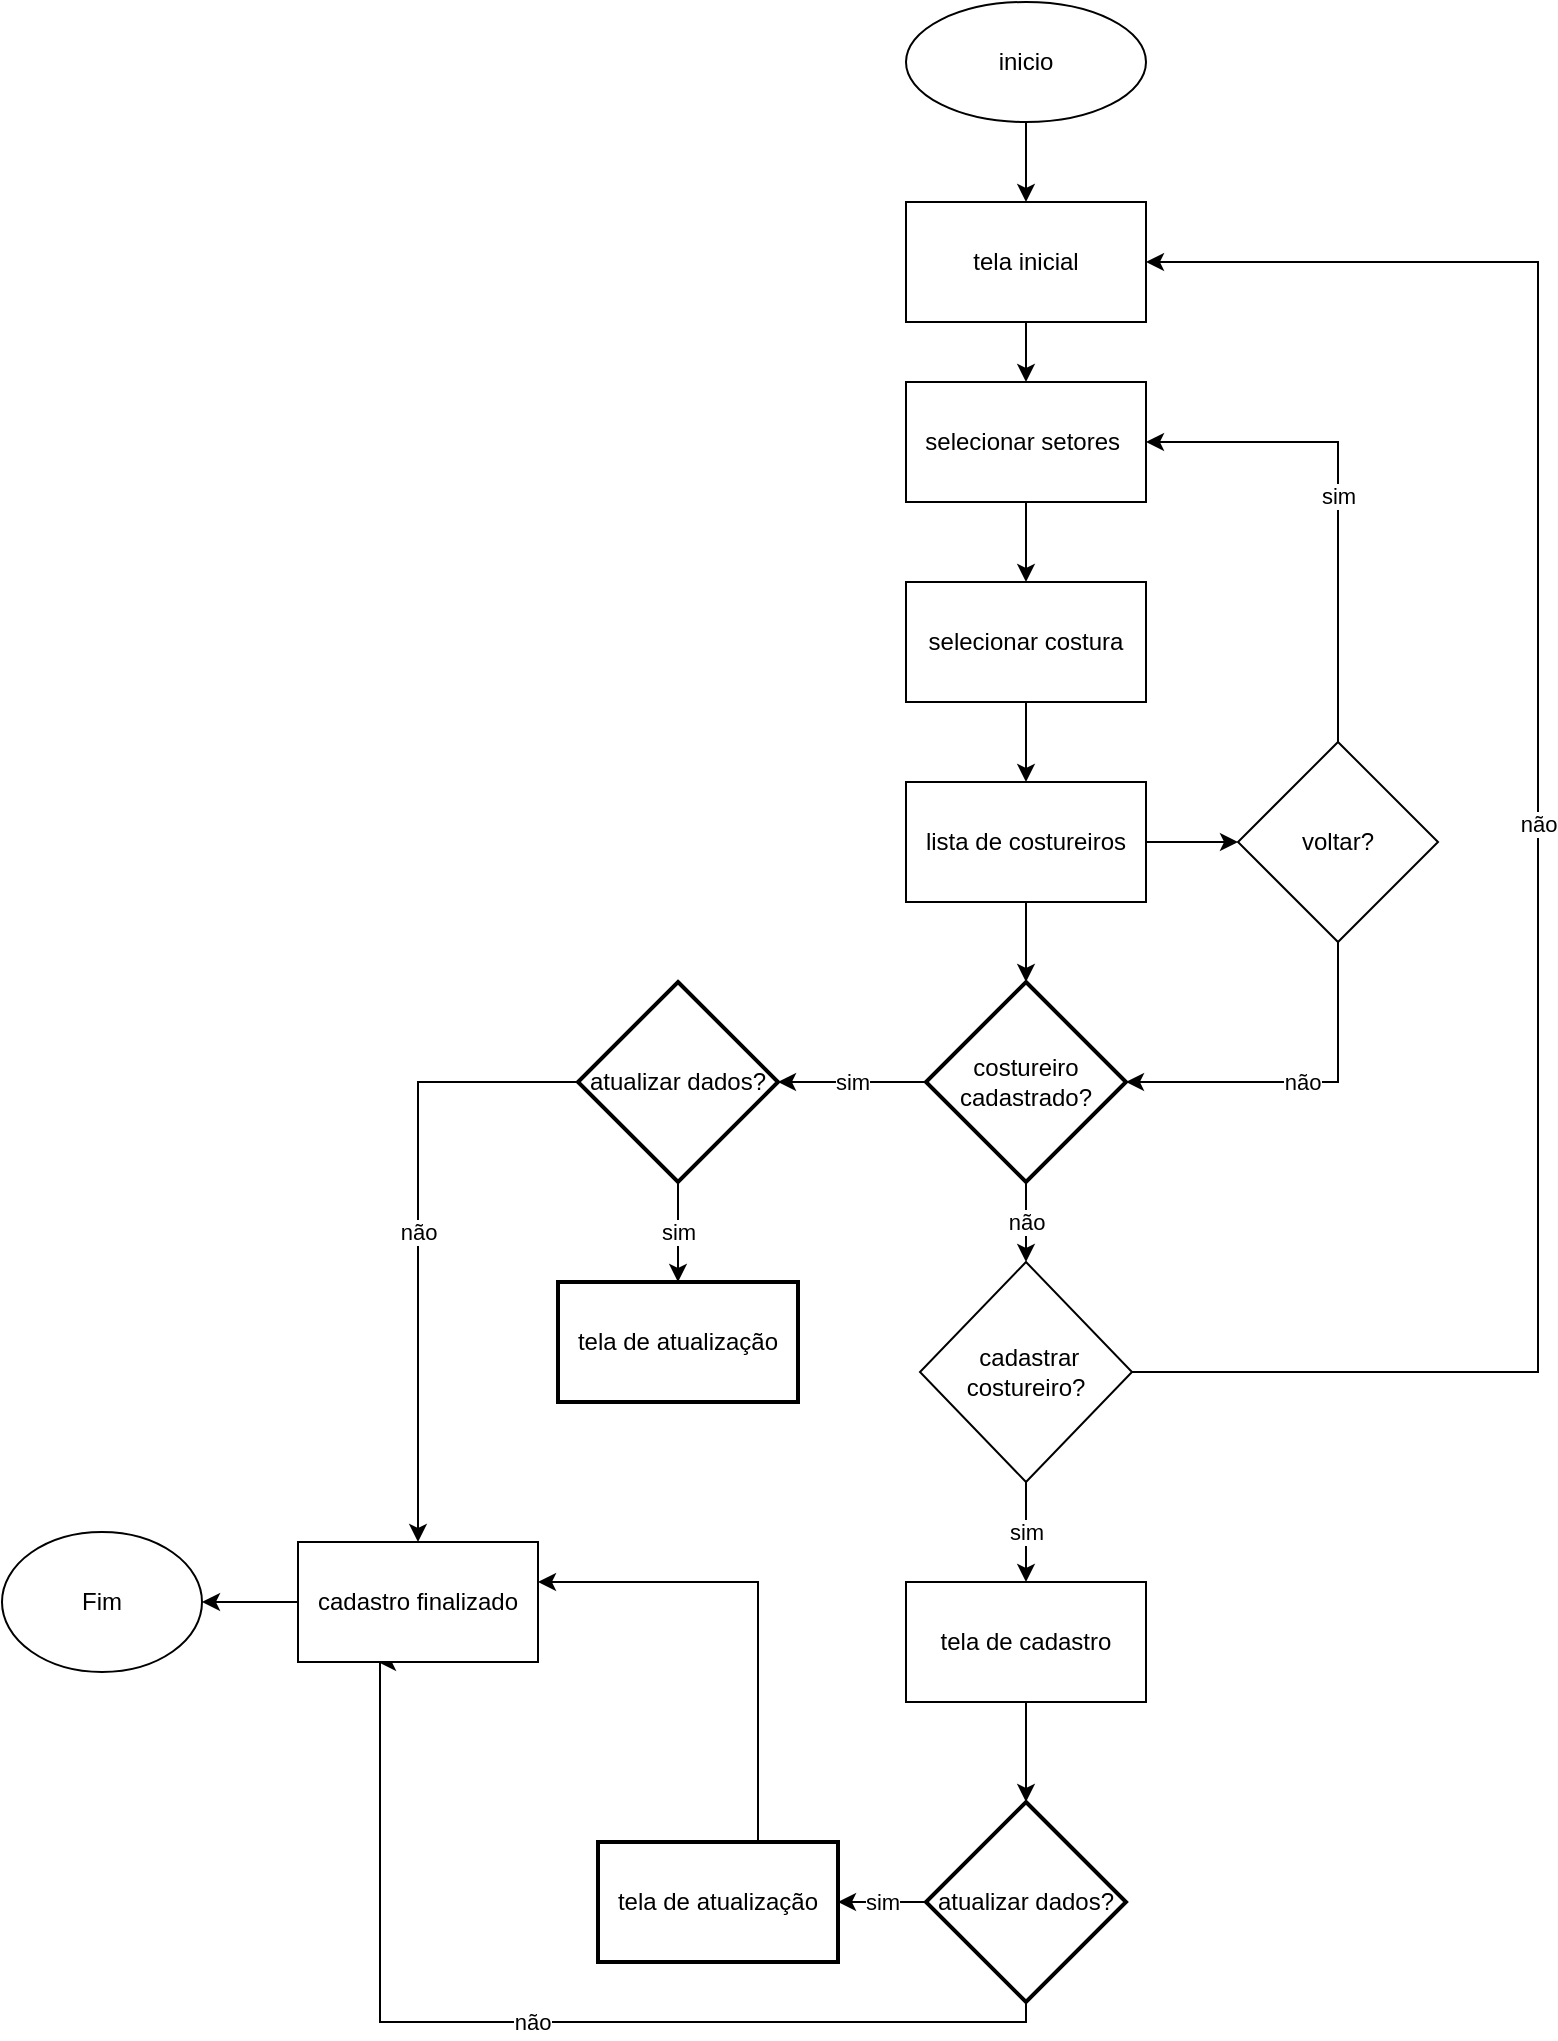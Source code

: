 <mxfile version="24.5.5" type="device">
  <diagram name="Página-1" id="syoB1iM3P5_4qAPrwLX9">
    <mxGraphModel dx="1647" dy="877" grid="1" gridSize="10" guides="1" tooltips="1" connect="1" arrows="1" fold="1" page="1" pageScale="1" pageWidth="827" pageHeight="1169" math="0" shadow="0">
      <root>
        <mxCell id="0" />
        <mxCell id="1" parent="0" />
        <mxCell id="yz_B4nsLO3pR374VVMbW-5" value="" style="edgeStyle=orthogonalEdgeStyle;rounded=0;orthogonalLoop=1;jettySize=auto;html=1;" edge="1" parent="1" source="yz_B4nsLO3pR374VVMbW-1" target="yz_B4nsLO3pR374VVMbW-2">
          <mxGeometry relative="1" as="geometry" />
        </mxCell>
        <mxCell id="yz_B4nsLO3pR374VVMbW-1" value="inicio" style="ellipse;whiteSpace=wrap;html=1;" vertex="1" parent="1">
          <mxGeometry x="482" y="40" width="120" height="60" as="geometry" />
        </mxCell>
        <mxCell id="yz_B4nsLO3pR374VVMbW-6" value="" style="edgeStyle=orthogonalEdgeStyle;rounded=0;orthogonalLoop=1;jettySize=auto;html=1;" edge="1" parent="1" source="yz_B4nsLO3pR374VVMbW-2" target="yz_B4nsLO3pR374VVMbW-3">
          <mxGeometry relative="1" as="geometry" />
        </mxCell>
        <mxCell id="yz_B4nsLO3pR374VVMbW-2" value="tela inicial" style="rounded=0;whiteSpace=wrap;html=1;" vertex="1" parent="1">
          <mxGeometry x="482" y="140" width="120" height="60" as="geometry" />
        </mxCell>
        <mxCell id="yz_B4nsLO3pR374VVMbW-7" value="" style="edgeStyle=orthogonalEdgeStyle;rounded=0;orthogonalLoop=1;jettySize=auto;html=1;" edge="1" parent="1" source="yz_B4nsLO3pR374VVMbW-3" target="yz_B4nsLO3pR374VVMbW-4">
          <mxGeometry relative="1" as="geometry" />
        </mxCell>
        <mxCell id="yz_B4nsLO3pR374VVMbW-3" value="selecionar setores&amp;nbsp;" style="rounded=0;whiteSpace=wrap;html=1;" vertex="1" parent="1">
          <mxGeometry x="482" y="230" width="120" height="60" as="geometry" />
        </mxCell>
        <mxCell id="yz_B4nsLO3pR374VVMbW-9" value="" style="edgeStyle=orthogonalEdgeStyle;rounded=0;orthogonalLoop=1;jettySize=auto;html=1;" edge="1" parent="1" source="yz_B4nsLO3pR374VVMbW-4" target="yz_B4nsLO3pR374VVMbW-8">
          <mxGeometry relative="1" as="geometry" />
        </mxCell>
        <mxCell id="yz_B4nsLO3pR374VVMbW-4" value="selecionar costura" style="rounded=0;whiteSpace=wrap;html=1;" vertex="1" parent="1">
          <mxGeometry x="482" y="330" width="120" height="60" as="geometry" />
        </mxCell>
        <mxCell id="yz_B4nsLO3pR374VVMbW-26" value="" style="edgeStyle=orthogonalEdgeStyle;rounded=0;orthogonalLoop=1;jettySize=auto;html=1;" edge="1" parent="1" source="yz_B4nsLO3pR374VVMbW-8" target="yz_B4nsLO3pR374VVMbW-25">
          <mxGeometry relative="1" as="geometry" />
        </mxCell>
        <mxCell id="yz_B4nsLO3pR374VVMbW-30" value="" style="edgeStyle=orthogonalEdgeStyle;rounded=0;orthogonalLoop=1;jettySize=auto;html=1;" edge="1" parent="1" source="yz_B4nsLO3pR374VVMbW-8" target="yz_B4nsLO3pR374VVMbW-10">
          <mxGeometry relative="1" as="geometry" />
        </mxCell>
        <mxCell id="yz_B4nsLO3pR374VVMbW-8" value="lista de costureiros" style="rounded=0;whiteSpace=wrap;html=1;" vertex="1" parent="1">
          <mxGeometry x="482" y="430" width="120" height="60" as="geometry" />
        </mxCell>
        <mxCell id="yz_B4nsLO3pR374VVMbW-31" value="sim" style="edgeStyle=orthogonalEdgeStyle;rounded=0;orthogonalLoop=1;jettySize=auto;html=1;entryX=1;entryY=0.5;entryDx=0;entryDy=0;" edge="1" parent="1" source="yz_B4nsLO3pR374VVMbW-10" target="yz_B4nsLO3pR374VVMbW-3">
          <mxGeometry relative="1" as="geometry">
            <Array as="points">
              <mxPoint x="698" y="260" />
            </Array>
          </mxGeometry>
        </mxCell>
        <mxCell id="yz_B4nsLO3pR374VVMbW-10" value="voltar?" style="rhombus;whiteSpace=wrap;html=1;" vertex="1" parent="1">
          <mxGeometry x="648" y="410" width="100" height="100" as="geometry" />
        </mxCell>
        <mxCell id="yz_B4nsLO3pR374VVMbW-43" value="sim" style="edgeStyle=orthogonalEdgeStyle;rounded=0;orthogonalLoop=1;jettySize=auto;html=1;" edge="1" parent="1" source="yz_B4nsLO3pR374VVMbW-20" target="yz_B4nsLO3pR374VVMbW-42">
          <mxGeometry relative="1" as="geometry" />
        </mxCell>
        <mxCell id="yz_B4nsLO3pR374VVMbW-58" value="não" style="edgeStyle=orthogonalEdgeStyle;rounded=0;orthogonalLoop=1;jettySize=auto;html=1;entryX=1;entryY=0.5;entryDx=0;entryDy=0;" edge="1" parent="1" source="yz_B4nsLO3pR374VVMbW-20" target="yz_B4nsLO3pR374VVMbW-2">
          <mxGeometry relative="1" as="geometry">
            <Array as="points">
              <mxPoint x="798" y="725" />
              <mxPoint x="798" y="170" />
            </Array>
          </mxGeometry>
        </mxCell>
        <mxCell id="yz_B4nsLO3pR374VVMbW-20" value="&amp;nbsp;cadastrar costureiro?" style="rhombus;whiteSpace=wrap;html=1;" vertex="1" parent="1">
          <mxGeometry x="489" y="670" width="106" height="110" as="geometry" />
        </mxCell>
        <mxCell id="yz_B4nsLO3pR374VVMbW-28" value="não" style="edgeStyle=orthogonalEdgeStyle;rounded=0;orthogonalLoop=1;jettySize=auto;html=1;" edge="1" parent="1" source="yz_B4nsLO3pR374VVMbW-25" target="yz_B4nsLO3pR374VVMbW-20">
          <mxGeometry relative="1" as="geometry" />
        </mxCell>
        <mxCell id="yz_B4nsLO3pR374VVMbW-37" value="sim" style="edgeStyle=orthogonalEdgeStyle;rounded=0;orthogonalLoop=1;jettySize=auto;html=1;" edge="1" parent="1" source="yz_B4nsLO3pR374VVMbW-25" target="yz_B4nsLO3pR374VVMbW-36">
          <mxGeometry relative="1" as="geometry" />
        </mxCell>
        <mxCell id="yz_B4nsLO3pR374VVMbW-25" value="costureiro cadastrado?" style="strokeWidth=2;html=1;shape=mxgraph.flowchart.decision;whiteSpace=wrap;" vertex="1" parent="1">
          <mxGeometry x="492" y="530" width="100" height="100" as="geometry" />
        </mxCell>
        <mxCell id="yz_B4nsLO3pR374VVMbW-33" value="não" style="edgeStyle=orthogonalEdgeStyle;rounded=0;orthogonalLoop=1;jettySize=auto;html=1;entryX=1;entryY=0.5;entryDx=0;entryDy=0;entryPerimeter=0;" edge="1" parent="1" source="yz_B4nsLO3pR374VVMbW-10" target="yz_B4nsLO3pR374VVMbW-25">
          <mxGeometry relative="1" as="geometry">
            <Array as="points">
              <mxPoint x="698" y="580" />
            </Array>
          </mxGeometry>
        </mxCell>
        <mxCell id="yz_B4nsLO3pR374VVMbW-41" value="sim" style="edgeStyle=orthogonalEdgeStyle;rounded=0;orthogonalLoop=1;jettySize=auto;html=1;" edge="1" parent="1" source="yz_B4nsLO3pR374VVMbW-36" target="yz_B4nsLO3pR374VVMbW-40">
          <mxGeometry relative="1" as="geometry" />
        </mxCell>
        <mxCell id="yz_B4nsLO3pR374VVMbW-56" value="não" style="edgeStyle=orthogonalEdgeStyle;rounded=0;orthogonalLoop=1;jettySize=auto;html=1;" edge="1" parent="1" source="yz_B4nsLO3pR374VVMbW-36" target="yz_B4nsLO3pR374VVMbW-54">
          <mxGeometry relative="1" as="geometry" />
        </mxCell>
        <mxCell id="yz_B4nsLO3pR374VVMbW-36" value="atualizar dados?" style="strokeWidth=2;html=1;shape=mxgraph.flowchart.decision;whiteSpace=wrap;" vertex="1" parent="1">
          <mxGeometry x="318" y="530" width="100" height="100" as="geometry" />
        </mxCell>
        <mxCell id="yz_B4nsLO3pR374VVMbW-40" value="tela de atualização" style="whiteSpace=wrap;html=1;strokeWidth=2;" vertex="1" parent="1">
          <mxGeometry x="308" y="680" width="120" height="60" as="geometry" />
        </mxCell>
        <mxCell id="yz_B4nsLO3pR374VVMbW-47" value="" style="edgeStyle=orthogonalEdgeStyle;rounded=0;orthogonalLoop=1;jettySize=auto;html=1;" edge="1" parent="1" source="yz_B4nsLO3pR374VVMbW-42" target="yz_B4nsLO3pR374VVMbW-46">
          <mxGeometry relative="1" as="geometry" />
        </mxCell>
        <mxCell id="yz_B4nsLO3pR374VVMbW-42" value="tela de cadastro" style="whiteSpace=wrap;html=1;" vertex="1" parent="1">
          <mxGeometry x="482" y="830" width="120" height="60" as="geometry" />
        </mxCell>
        <mxCell id="yz_B4nsLO3pR374VVMbW-52" value="sim" style="edgeStyle=orthogonalEdgeStyle;rounded=0;orthogonalLoop=1;jettySize=auto;html=1;" edge="1" parent="1" source="yz_B4nsLO3pR374VVMbW-46" target="yz_B4nsLO3pR374VVMbW-51">
          <mxGeometry relative="1" as="geometry" />
        </mxCell>
        <mxCell id="yz_B4nsLO3pR374VVMbW-57" value="não" style="edgeStyle=orthogonalEdgeStyle;rounded=0;orthogonalLoop=1;jettySize=auto;html=1;" edge="1" parent="1" source="yz_B4nsLO3pR374VVMbW-46">
          <mxGeometry relative="1" as="geometry">
            <mxPoint x="218" y="870" as="targetPoint" />
            <Array as="points">
              <mxPoint x="542" y="1050" />
              <mxPoint x="219" y="1050" />
            </Array>
          </mxGeometry>
        </mxCell>
        <mxCell id="yz_B4nsLO3pR374VVMbW-46" value="atualizar dados?" style="strokeWidth=2;html=1;shape=mxgraph.flowchart.decision;whiteSpace=wrap;" vertex="1" parent="1">
          <mxGeometry x="492" y="940" width="100" height="100" as="geometry" />
        </mxCell>
        <mxCell id="yz_B4nsLO3pR374VVMbW-55" style="edgeStyle=orthogonalEdgeStyle;rounded=0;orthogonalLoop=1;jettySize=auto;html=1;" edge="1" parent="1" source="yz_B4nsLO3pR374VVMbW-51" target="yz_B4nsLO3pR374VVMbW-54">
          <mxGeometry relative="1" as="geometry">
            <Array as="points">
              <mxPoint x="408" y="830" />
            </Array>
          </mxGeometry>
        </mxCell>
        <mxCell id="yz_B4nsLO3pR374VVMbW-51" value="tela de atualização" style="whiteSpace=wrap;html=1;strokeWidth=2;" vertex="1" parent="1">
          <mxGeometry x="328" y="960" width="120" height="60" as="geometry" />
        </mxCell>
        <mxCell id="yz_B4nsLO3pR374VVMbW-60" value="" style="edgeStyle=orthogonalEdgeStyle;rounded=0;orthogonalLoop=1;jettySize=auto;html=1;" edge="1" parent="1" source="yz_B4nsLO3pR374VVMbW-54" target="yz_B4nsLO3pR374VVMbW-59">
          <mxGeometry relative="1" as="geometry" />
        </mxCell>
        <mxCell id="yz_B4nsLO3pR374VVMbW-54" value="cadastro finalizado" style="rounded=0;whiteSpace=wrap;html=1;" vertex="1" parent="1">
          <mxGeometry x="178" y="810" width="120" height="60" as="geometry" />
        </mxCell>
        <mxCell id="yz_B4nsLO3pR374VVMbW-59" value="Fim" style="ellipse;whiteSpace=wrap;html=1;" vertex="1" parent="1">
          <mxGeometry x="30" y="805" width="100" height="70" as="geometry" />
        </mxCell>
      </root>
    </mxGraphModel>
  </diagram>
</mxfile>
